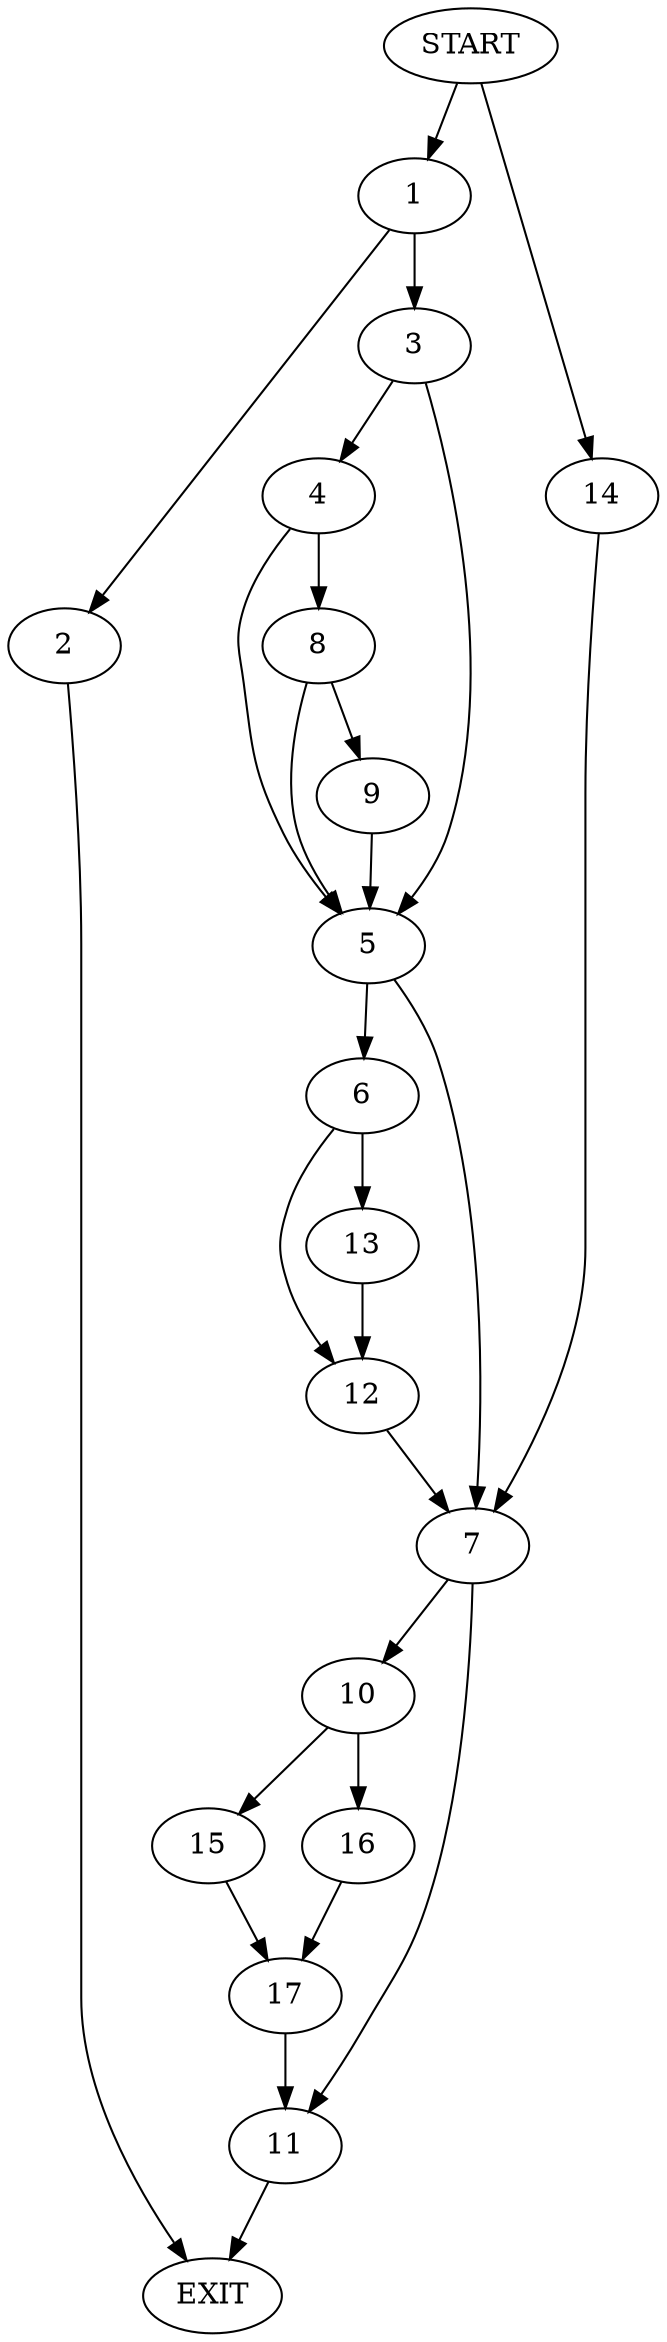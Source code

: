 digraph {
0 [label="START"]
18 [label="EXIT"]
0 -> 1
1 -> 2
1 -> 3
2 -> 18
3 -> 4
3 -> 5
5 -> 6
5 -> 7
4 -> 8
4 -> 5
8 -> 9
8 -> 5
9 -> 5
7 -> 10
7 -> 11
6 -> 12
6 -> 13
12 -> 7
13 -> 12
0 -> 14
14 -> 7
10 -> 15
10 -> 16
11 -> 18
16 -> 17
15 -> 17
17 -> 11
}
